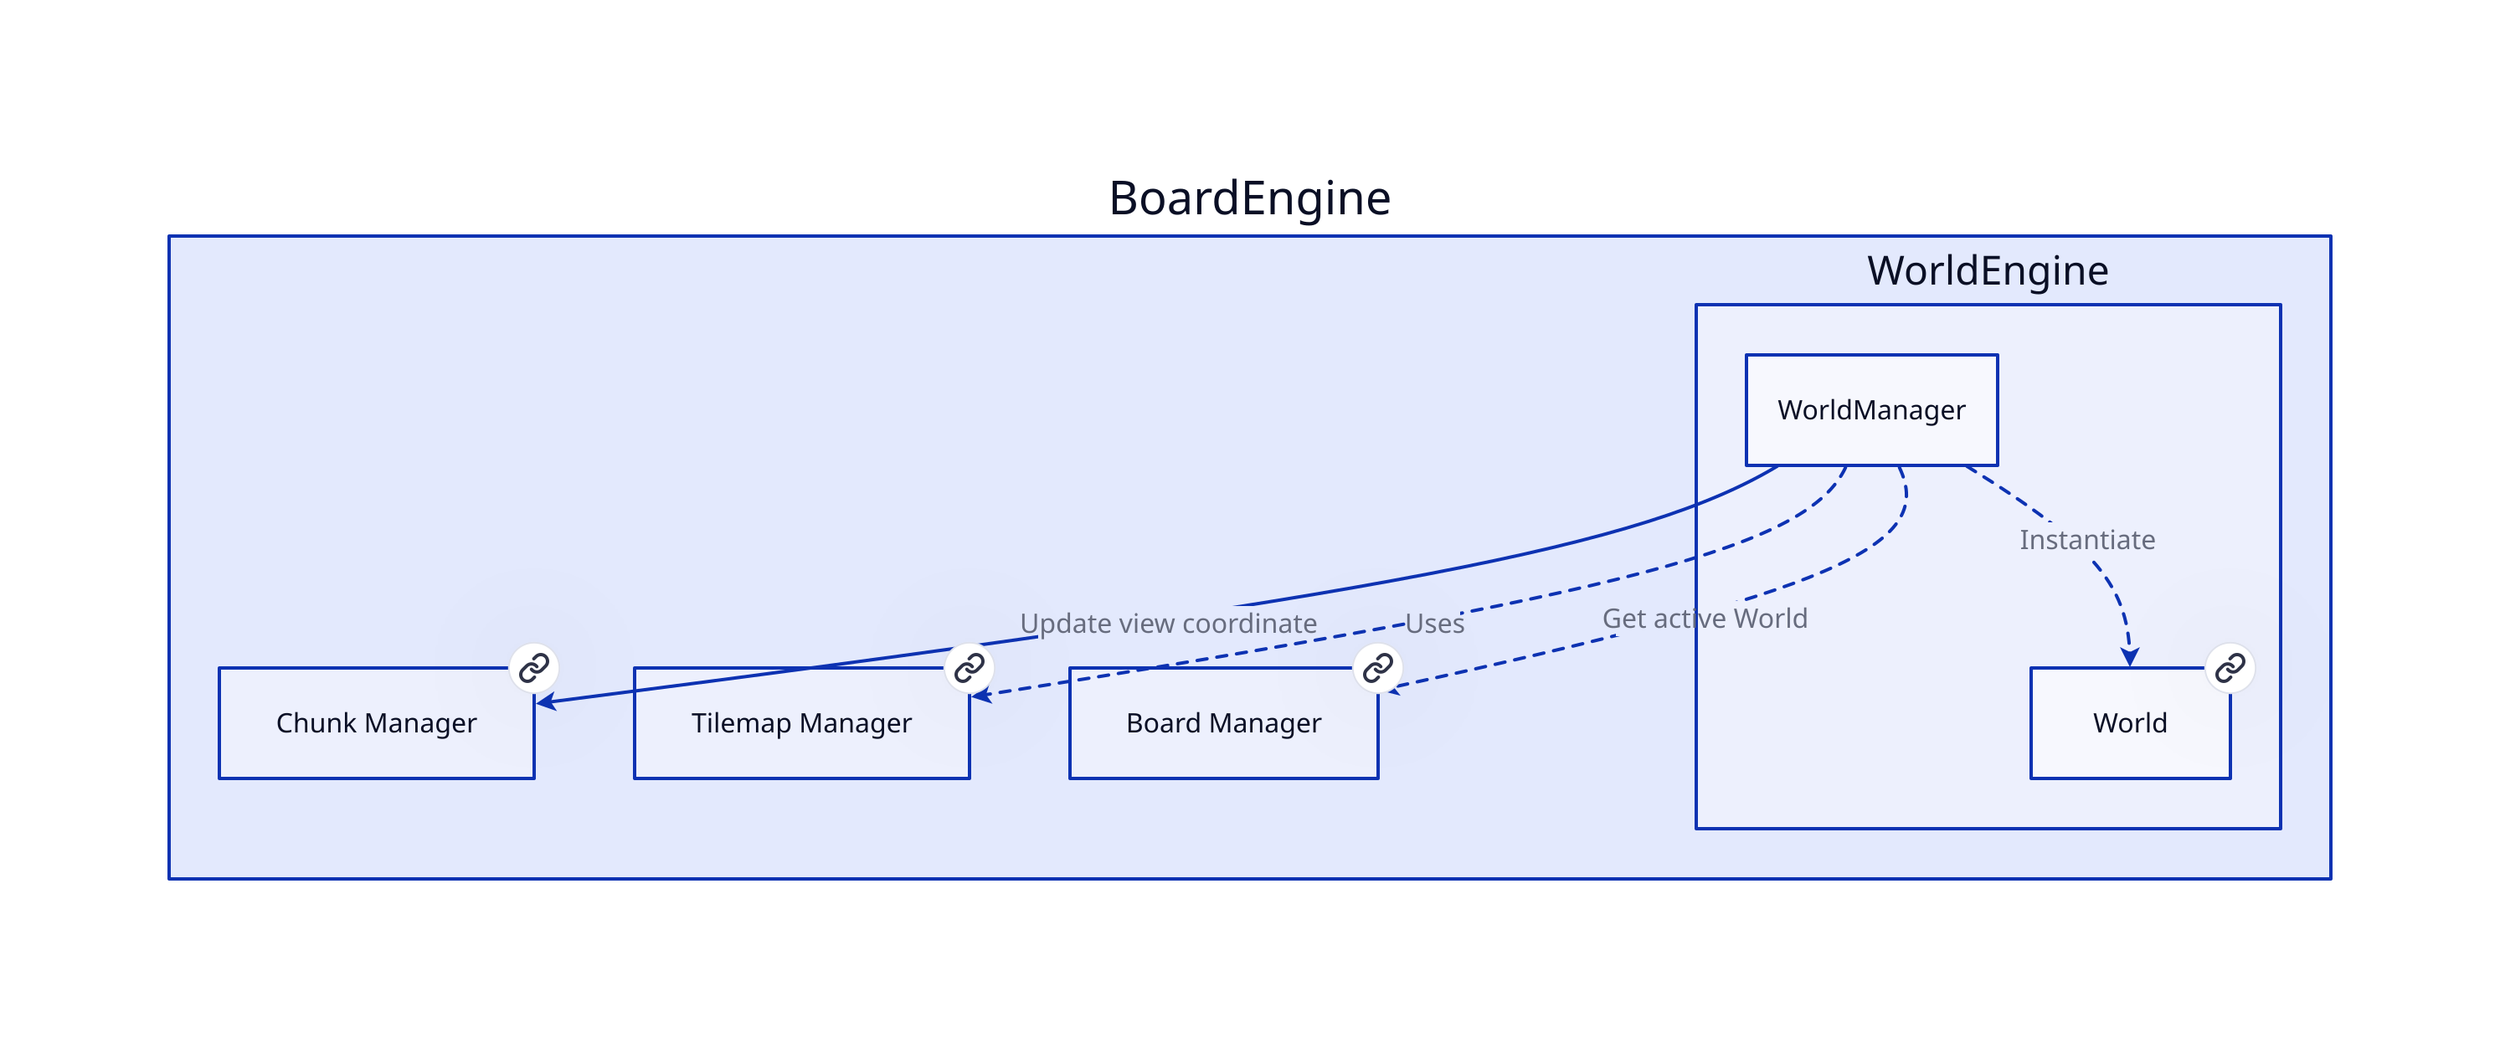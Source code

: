 # Nodes :
BoardEngine: {
    ChunkManager: Chunk Manager {
       link: ChunkManager
    }
    TilemapManager: Tilemap Manager {
       link: TilemapManager
    }
    BoardManager: Board Manager {
       link: BoardManager
    }
    WorldEngine: {
        World: World {
           link: World
        }
    }
}

# Links :
BoardEngine.WorldEngine.WorldManager -> BoardEngine.BoardManager: Get active World {style.stroke-dash: 3
source-arrowhead: {}
target-arrowhead: {shape: arrow}
}
BoardEngine.WorldEngine.WorldManager -> BoardEngine.ChunkManager: Update view coordinate {
source-arrowhead: {}
target-arrowhead: {shape: arrow}
}
BoardEngine.WorldEngine.WorldManager -> BoardEngine.WorldEngine.World: Instantiate {style.stroke-dash: 3
source-arrowhead: {}
target-arrowhead: {shape: arrow}
}
BoardEngine.WorldEngine.WorldManager -> BoardEngine.TilemapManager: Uses {style.stroke-dash: 3
source-arrowhead: {}
target-arrowhead: {shape: arrow}
}
